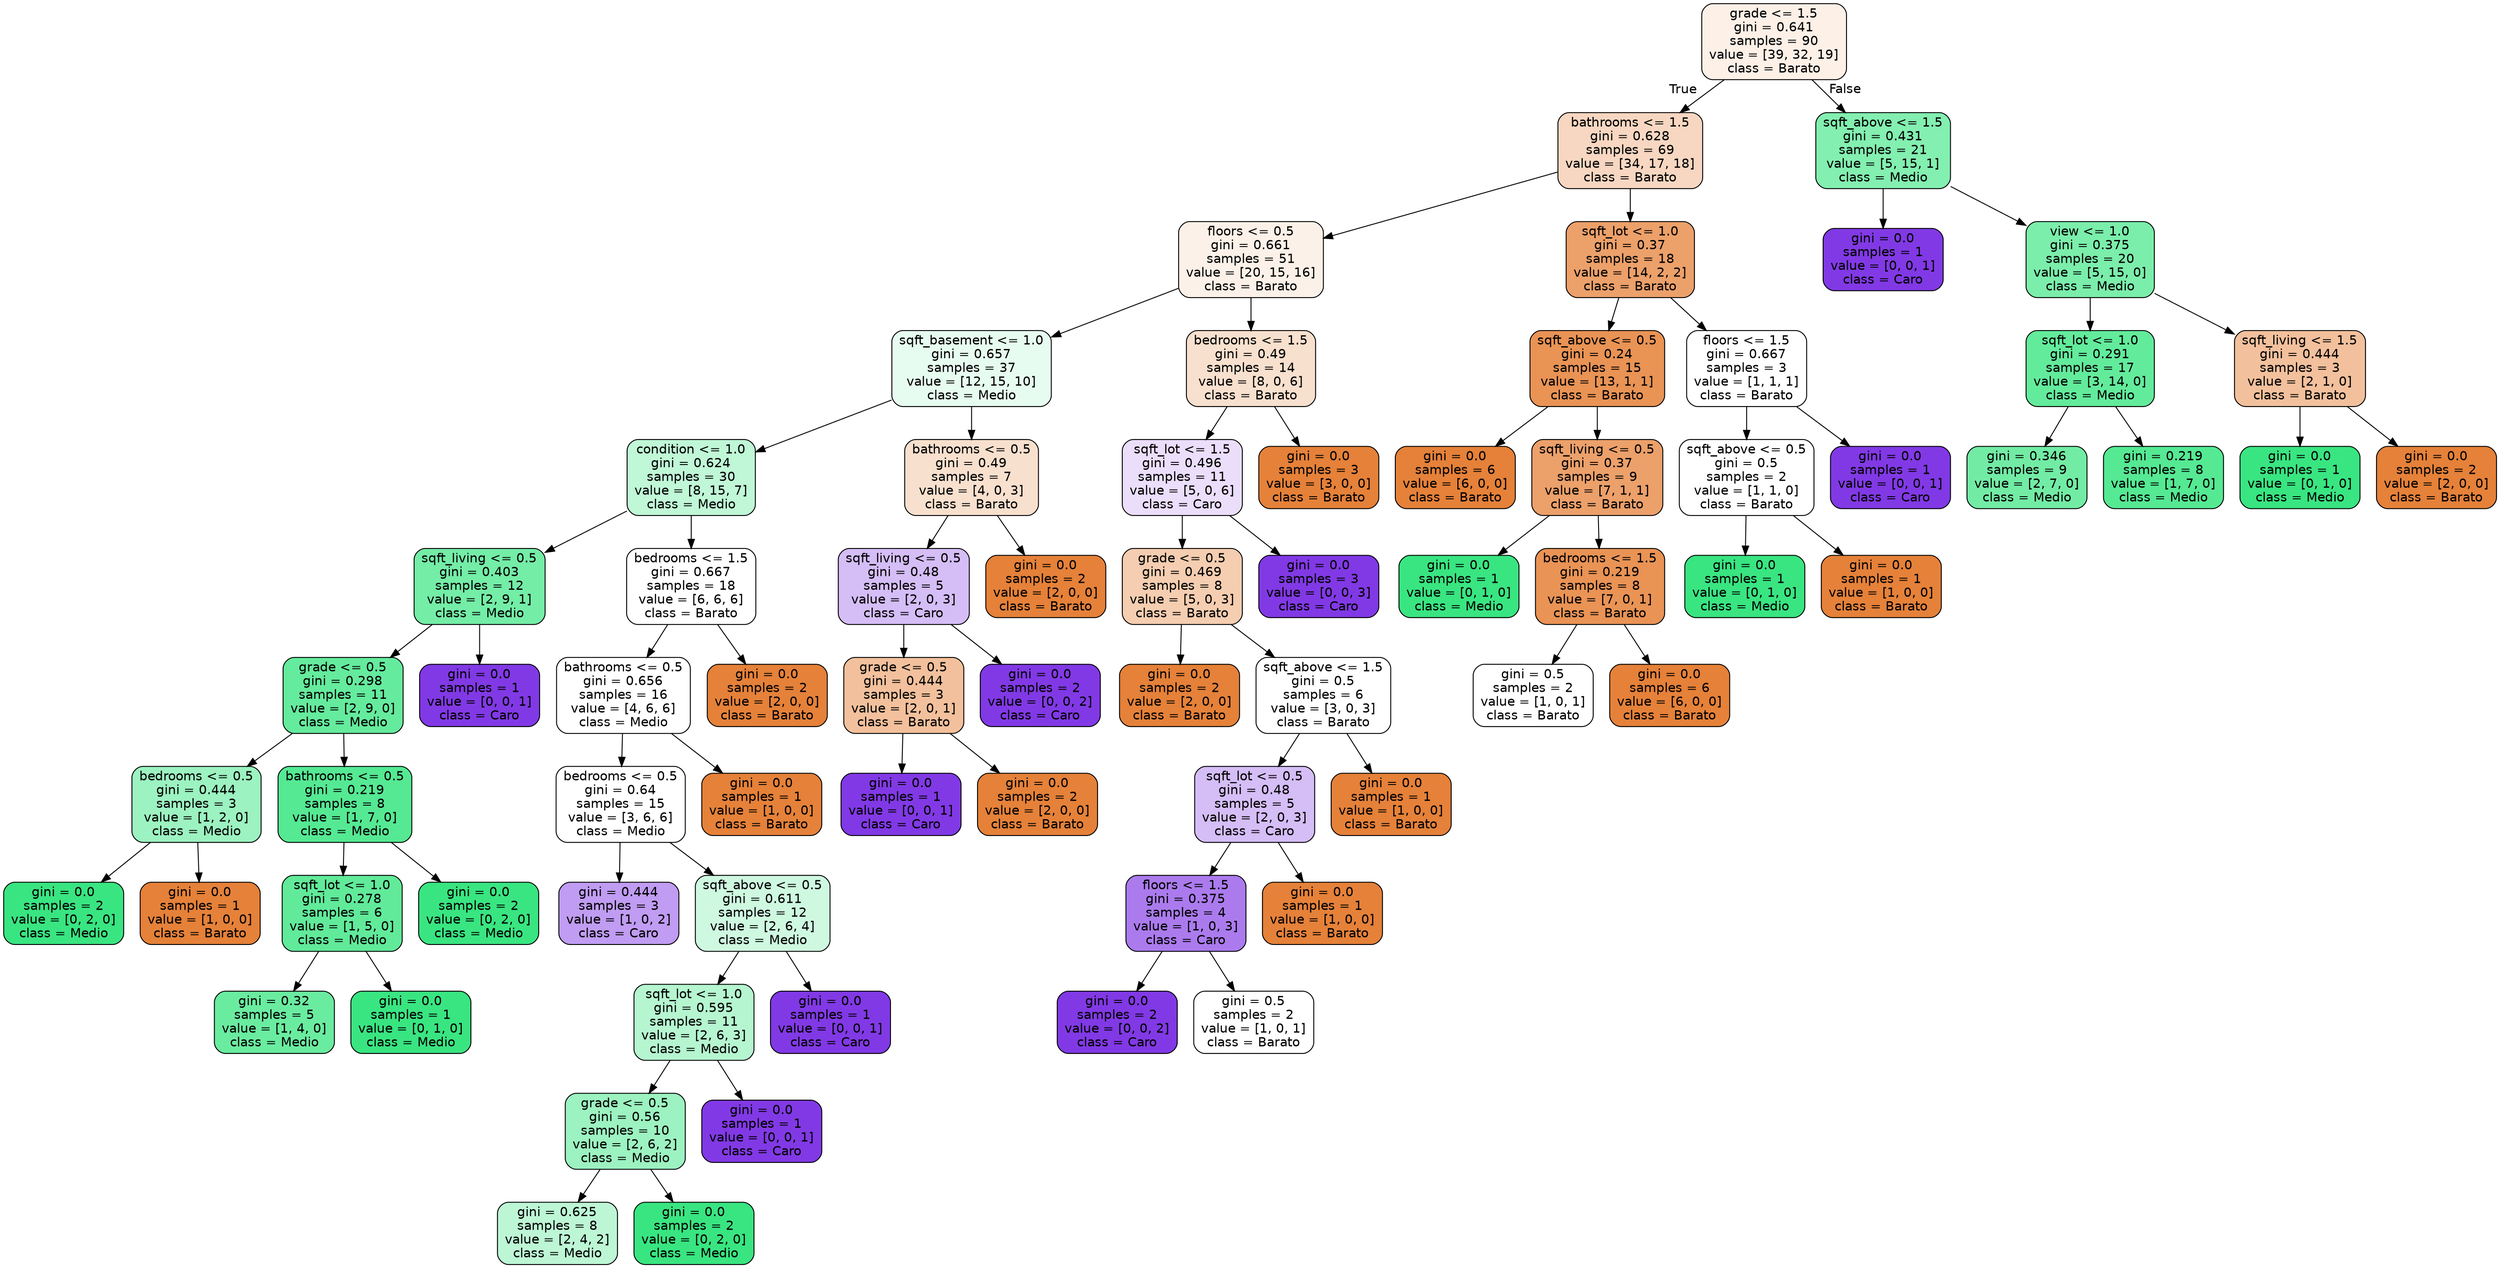 digraph Tree {
node [shape=box, style="filled, rounded", color="black", fontname=helvetica] ;
edge [fontname=helvetica] ;
0 [label="grade <= 1.5\ngini = 0.641\nsamples = 90\nvalue = [39, 32, 19]\nclass = Barato", fillcolor="#fcf0e7"] ;
1 [label="bathrooms <= 1.5\ngini = 0.628\nsamples = 69\nvalue = [34, 17, 18]\nclass = Barato", fillcolor="#f7d7c1"] ;
0 -> 1 [labeldistance=2.5, labelangle=45, headlabel="True"] ;
2 [label="floors <= 0.5\ngini = 0.661\nsamples = 51\nvalue = [20, 15, 16]\nclass = Barato", fillcolor="#fcf1e8"] ;
1 -> 2 ;
3 [label="sqft_basement <= 1.0\ngini = 0.657\nsamples = 37\nvalue = [12, 15, 10]\nclass = Medio", fillcolor="#e7fcf0"] ;
2 -> 3 ;
4 [label="condition <= 1.0\ngini = 0.624\nsamples = 30\nvalue = [8, 15, 7]\nclass = Medio", fillcolor="#c0f7d7"] ;
3 -> 4 ;
5 [label="sqft_living <= 0.5\ngini = 0.403\nsamples = 12\nvalue = [2, 9, 1]\nclass = Medio", fillcolor="#74eda7"] ;
4 -> 5 ;
6 [label="grade <= 0.5\ngini = 0.298\nsamples = 11\nvalue = [2, 9, 0]\nclass = Medio", fillcolor="#65eb9d"] ;
5 -> 6 ;
7 [label="bedrooms <= 0.5\ngini = 0.444\nsamples = 3\nvalue = [1, 2, 0]\nclass = Medio", fillcolor="#9cf2c0"] ;
6 -> 7 ;
8 [label="gini = 0.0\nsamples = 2\nvalue = [0, 2, 0]\nclass = Medio", fillcolor="#39e581"] ;
7 -> 8 ;
9 [label="gini = 0.0\nsamples = 1\nvalue = [1, 0, 0]\nclass = Barato", fillcolor="#e58139"] ;
7 -> 9 ;
10 [label="bathrooms <= 0.5\ngini = 0.219\nsamples = 8\nvalue = [1, 7, 0]\nclass = Medio", fillcolor="#55e993"] ;
6 -> 10 ;
11 [label="sqft_lot <= 1.0\ngini = 0.278\nsamples = 6\nvalue = [1, 5, 0]\nclass = Medio", fillcolor="#61ea9a"] ;
10 -> 11 ;
12 [label="gini = 0.32\nsamples = 5\nvalue = [1, 4, 0]\nclass = Medio", fillcolor="#6aeca0"] ;
11 -> 12 ;
13 [label="gini = 0.0\nsamples = 1\nvalue = [0, 1, 0]\nclass = Medio", fillcolor="#39e581"] ;
11 -> 13 ;
14 [label="gini = 0.0\nsamples = 2\nvalue = [0, 2, 0]\nclass = Medio", fillcolor="#39e581"] ;
10 -> 14 ;
15 [label="gini = 0.0\nsamples = 1\nvalue = [0, 0, 1]\nclass = Caro", fillcolor="#8139e5"] ;
5 -> 15 ;
16 [label="bedrooms <= 1.5\ngini = 0.667\nsamples = 18\nvalue = [6, 6, 6]\nclass = Barato", fillcolor="#ffffff"] ;
4 -> 16 ;
17 [label="bathrooms <= 0.5\ngini = 0.656\nsamples = 16\nvalue = [4, 6, 6]\nclass = Medio", fillcolor="#ffffff"] ;
16 -> 17 ;
18 [label="bedrooms <= 0.5\ngini = 0.64\nsamples = 15\nvalue = [3, 6, 6]\nclass = Medio", fillcolor="#ffffff"] ;
17 -> 18 ;
19 [label="gini = 0.444\nsamples = 3\nvalue = [1, 0, 2]\nclass = Caro", fillcolor="#c09cf2"] ;
18 -> 19 ;
20 [label="sqft_above <= 0.5\ngini = 0.611\nsamples = 12\nvalue = [2, 6, 4]\nclass = Medio", fillcolor="#cef8e0"] ;
18 -> 20 ;
21 [label="sqft_lot <= 1.0\ngini = 0.595\nsamples = 11\nvalue = [2, 6, 3]\nclass = Medio", fillcolor="#b5f5d0"] ;
20 -> 21 ;
22 [label="grade <= 0.5\ngini = 0.56\nsamples = 10\nvalue = [2, 6, 2]\nclass = Medio", fillcolor="#9cf2c0"] ;
21 -> 22 ;
23 [label="gini = 0.625\nsamples = 8\nvalue = [2, 4, 2]\nclass = Medio", fillcolor="#bdf6d5"] ;
22 -> 23 ;
24 [label="gini = 0.0\nsamples = 2\nvalue = [0, 2, 0]\nclass = Medio", fillcolor="#39e581"] ;
22 -> 24 ;
25 [label="gini = 0.0\nsamples = 1\nvalue = [0, 0, 1]\nclass = Caro", fillcolor="#8139e5"] ;
21 -> 25 ;
26 [label="gini = 0.0\nsamples = 1\nvalue = [0, 0, 1]\nclass = Caro", fillcolor="#8139e5"] ;
20 -> 26 ;
27 [label="gini = 0.0\nsamples = 1\nvalue = [1, 0, 0]\nclass = Barato", fillcolor="#e58139"] ;
17 -> 27 ;
28 [label="gini = 0.0\nsamples = 2\nvalue = [2, 0, 0]\nclass = Barato", fillcolor="#e58139"] ;
16 -> 28 ;
29 [label="bathrooms <= 0.5\ngini = 0.49\nsamples = 7\nvalue = [4, 0, 3]\nclass = Barato", fillcolor="#f8e0ce"] ;
3 -> 29 ;
30 [label="sqft_living <= 0.5\ngini = 0.48\nsamples = 5\nvalue = [2, 0, 3]\nclass = Caro", fillcolor="#d5bdf6"] ;
29 -> 30 ;
31 [label="grade <= 0.5\ngini = 0.444\nsamples = 3\nvalue = [2, 0, 1]\nclass = Barato", fillcolor="#f2c09c"] ;
30 -> 31 ;
32 [label="gini = 0.0\nsamples = 1\nvalue = [0, 0, 1]\nclass = Caro", fillcolor="#8139e5"] ;
31 -> 32 ;
33 [label="gini = 0.0\nsamples = 2\nvalue = [2, 0, 0]\nclass = Barato", fillcolor="#e58139"] ;
31 -> 33 ;
34 [label="gini = 0.0\nsamples = 2\nvalue = [0, 0, 2]\nclass = Caro", fillcolor="#8139e5"] ;
30 -> 34 ;
35 [label="gini = 0.0\nsamples = 2\nvalue = [2, 0, 0]\nclass = Barato", fillcolor="#e58139"] ;
29 -> 35 ;
36 [label="bedrooms <= 1.5\ngini = 0.49\nsamples = 14\nvalue = [8, 0, 6]\nclass = Barato", fillcolor="#f8e0ce"] ;
2 -> 36 ;
37 [label="sqft_lot <= 1.5\ngini = 0.496\nsamples = 11\nvalue = [5, 0, 6]\nclass = Caro", fillcolor="#eadefb"] ;
36 -> 37 ;
38 [label="grade <= 0.5\ngini = 0.469\nsamples = 8\nvalue = [5, 0, 3]\nclass = Barato", fillcolor="#f5cdb0"] ;
37 -> 38 ;
39 [label="gini = 0.0\nsamples = 2\nvalue = [2, 0, 0]\nclass = Barato", fillcolor="#e58139"] ;
38 -> 39 ;
40 [label="sqft_above <= 1.5\ngini = 0.5\nsamples = 6\nvalue = [3, 0, 3]\nclass = Barato", fillcolor="#ffffff"] ;
38 -> 40 ;
41 [label="sqft_lot <= 0.5\ngini = 0.48\nsamples = 5\nvalue = [2, 0, 3]\nclass = Caro", fillcolor="#d5bdf6"] ;
40 -> 41 ;
42 [label="floors <= 1.5\ngini = 0.375\nsamples = 4\nvalue = [1, 0, 3]\nclass = Caro", fillcolor="#ab7bee"] ;
41 -> 42 ;
43 [label="gini = 0.0\nsamples = 2\nvalue = [0, 0, 2]\nclass = Caro", fillcolor="#8139e5"] ;
42 -> 43 ;
44 [label="gini = 0.5\nsamples = 2\nvalue = [1, 0, 1]\nclass = Barato", fillcolor="#ffffff"] ;
42 -> 44 ;
45 [label="gini = 0.0\nsamples = 1\nvalue = [1, 0, 0]\nclass = Barato", fillcolor="#e58139"] ;
41 -> 45 ;
46 [label="gini = 0.0\nsamples = 1\nvalue = [1, 0, 0]\nclass = Barato", fillcolor="#e58139"] ;
40 -> 46 ;
47 [label="gini = 0.0\nsamples = 3\nvalue = [0, 0, 3]\nclass = Caro", fillcolor="#8139e5"] ;
37 -> 47 ;
48 [label="gini = 0.0\nsamples = 3\nvalue = [3, 0, 0]\nclass = Barato", fillcolor="#e58139"] ;
36 -> 48 ;
49 [label="sqft_lot <= 1.0\ngini = 0.37\nsamples = 18\nvalue = [14, 2, 2]\nclass = Barato", fillcolor="#eca06a"] ;
1 -> 49 ;
50 [label="sqft_above <= 0.5\ngini = 0.24\nsamples = 15\nvalue = [13, 1, 1]\nclass = Barato", fillcolor="#e99355"] ;
49 -> 50 ;
51 [label="gini = 0.0\nsamples = 6\nvalue = [6, 0, 0]\nclass = Barato", fillcolor="#e58139"] ;
50 -> 51 ;
52 [label="sqft_living <= 0.5\ngini = 0.37\nsamples = 9\nvalue = [7, 1, 1]\nclass = Barato", fillcolor="#eca06a"] ;
50 -> 52 ;
53 [label="gini = 0.0\nsamples = 1\nvalue = [0, 1, 0]\nclass = Medio", fillcolor="#39e581"] ;
52 -> 53 ;
54 [label="bedrooms <= 1.5\ngini = 0.219\nsamples = 8\nvalue = [7, 0, 1]\nclass = Barato", fillcolor="#e99355"] ;
52 -> 54 ;
55 [label="gini = 0.5\nsamples = 2\nvalue = [1, 0, 1]\nclass = Barato", fillcolor="#ffffff"] ;
54 -> 55 ;
56 [label="gini = 0.0\nsamples = 6\nvalue = [6, 0, 0]\nclass = Barato", fillcolor="#e58139"] ;
54 -> 56 ;
57 [label="floors <= 1.5\ngini = 0.667\nsamples = 3\nvalue = [1, 1, 1]\nclass = Barato", fillcolor="#ffffff"] ;
49 -> 57 ;
58 [label="sqft_above <= 0.5\ngini = 0.5\nsamples = 2\nvalue = [1, 1, 0]\nclass = Barato", fillcolor="#ffffff"] ;
57 -> 58 ;
59 [label="gini = 0.0\nsamples = 1\nvalue = [0, 1, 0]\nclass = Medio", fillcolor="#39e581"] ;
58 -> 59 ;
60 [label="gini = 0.0\nsamples = 1\nvalue = [1, 0, 0]\nclass = Barato", fillcolor="#e58139"] ;
58 -> 60 ;
61 [label="gini = 0.0\nsamples = 1\nvalue = [0, 0, 1]\nclass = Caro", fillcolor="#8139e5"] ;
57 -> 61 ;
62 [label="sqft_above <= 1.5\ngini = 0.431\nsamples = 21\nvalue = [5, 15, 1]\nclass = Medio", fillcolor="#83efb0"] ;
0 -> 62 [labeldistance=2.5, labelangle=-45, headlabel="False"] ;
63 [label="gini = 0.0\nsamples = 1\nvalue = [0, 0, 1]\nclass = Caro", fillcolor="#8139e5"] ;
62 -> 63 ;
64 [label="view <= 1.0\ngini = 0.375\nsamples = 20\nvalue = [5, 15, 0]\nclass = Medio", fillcolor="#7beeab"] ;
62 -> 64 ;
65 [label="sqft_lot <= 1.0\ngini = 0.291\nsamples = 17\nvalue = [3, 14, 0]\nclass = Medio", fillcolor="#63eb9c"] ;
64 -> 65 ;
66 [label="gini = 0.346\nsamples = 9\nvalue = [2, 7, 0]\nclass = Medio", fillcolor="#72eca5"] ;
65 -> 66 ;
67 [label="gini = 0.219\nsamples = 8\nvalue = [1, 7, 0]\nclass = Medio", fillcolor="#55e993"] ;
65 -> 67 ;
68 [label="sqft_living <= 1.5\ngini = 0.444\nsamples = 3\nvalue = [2, 1, 0]\nclass = Barato", fillcolor="#f2c09c"] ;
64 -> 68 ;
69 [label="gini = 0.0\nsamples = 1\nvalue = [0, 1, 0]\nclass = Medio", fillcolor="#39e581"] ;
68 -> 69 ;
70 [label="gini = 0.0\nsamples = 2\nvalue = [2, 0, 0]\nclass = Barato", fillcolor="#e58139"] ;
68 -> 70 ;
}